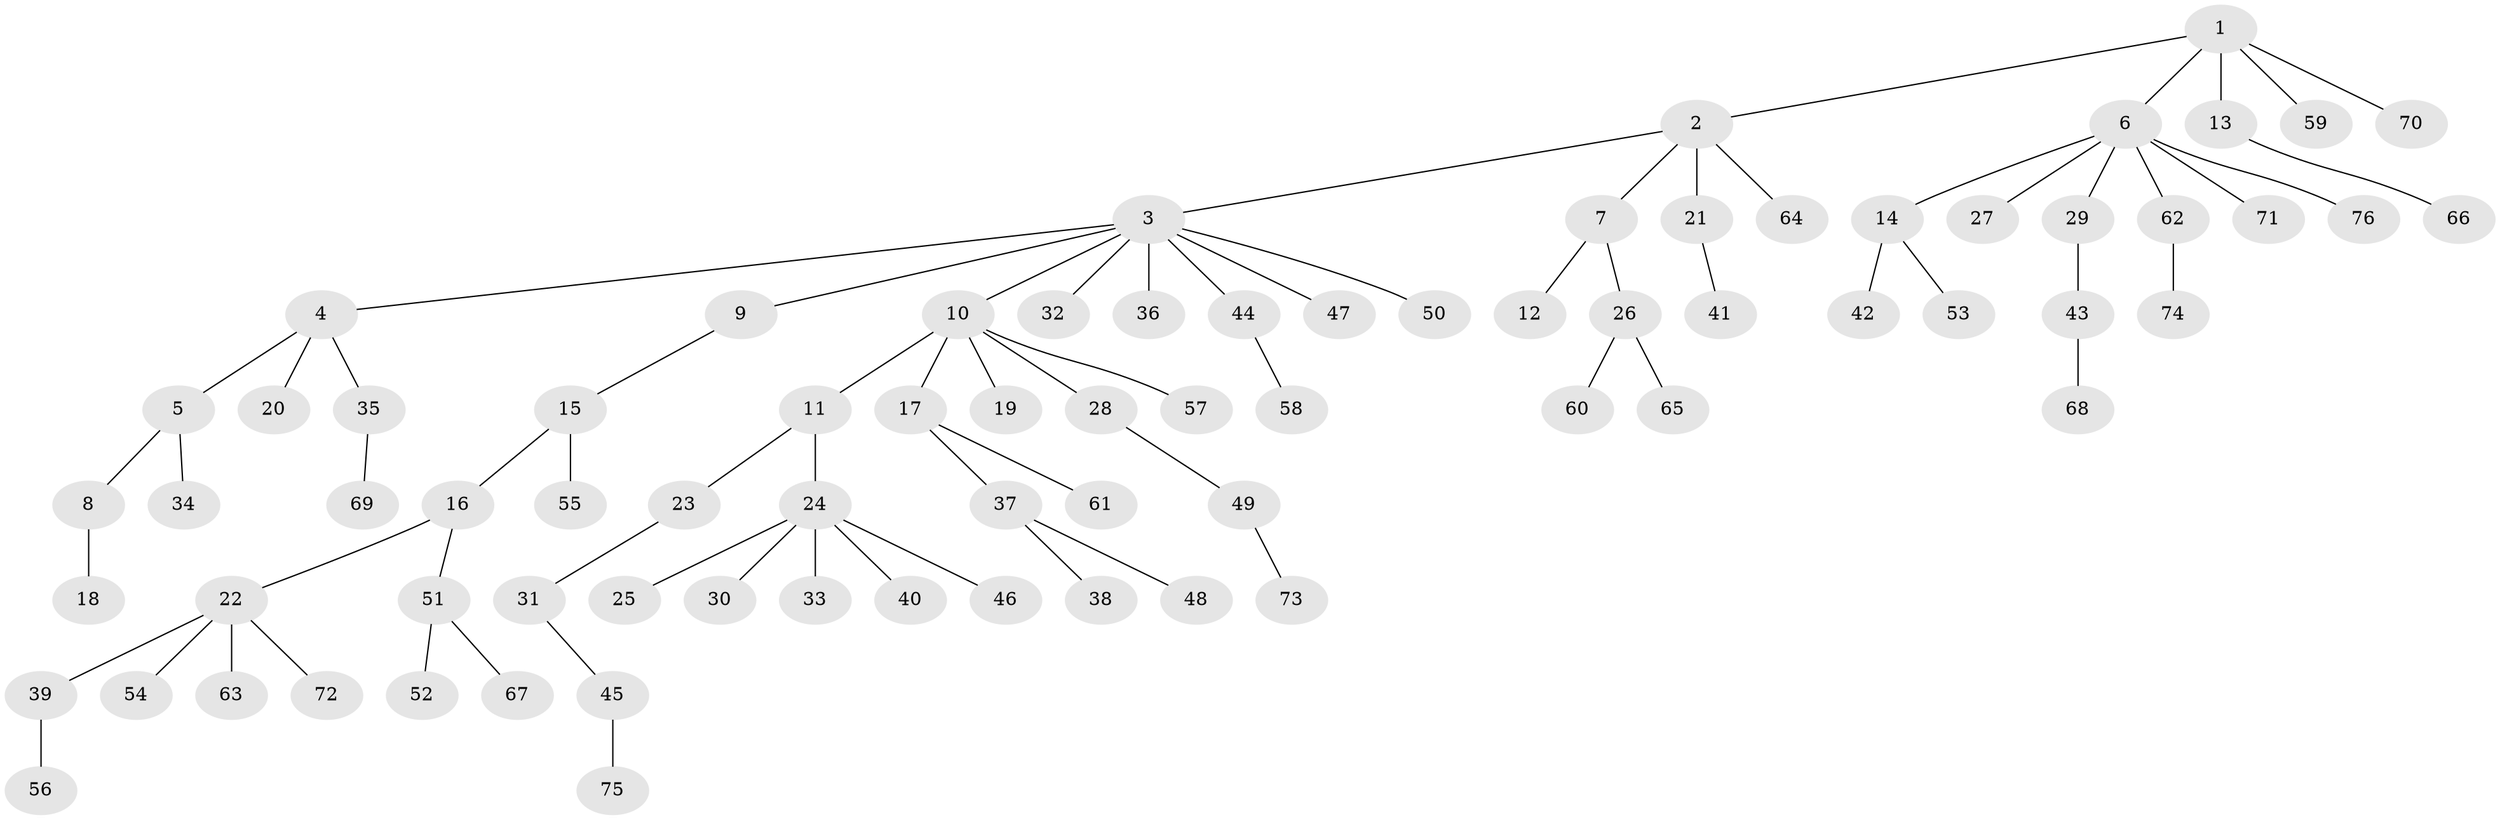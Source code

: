 // Generated by graph-tools (version 1.1) at 2025/15/03/09/25 04:15:25]
// undirected, 76 vertices, 75 edges
graph export_dot {
graph [start="1"]
  node [color=gray90,style=filled];
  1;
  2;
  3;
  4;
  5;
  6;
  7;
  8;
  9;
  10;
  11;
  12;
  13;
  14;
  15;
  16;
  17;
  18;
  19;
  20;
  21;
  22;
  23;
  24;
  25;
  26;
  27;
  28;
  29;
  30;
  31;
  32;
  33;
  34;
  35;
  36;
  37;
  38;
  39;
  40;
  41;
  42;
  43;
  44;
  45;
  46;
  47;
  48;
  49;
  50;
  51;
  52;
  53;
  54;
  55;
  56;
  57;
  58;
  59;
  60;
  61;
  62;
  63;
  64;
  65;
  66;
  67;
  68;
  69;
  70;
  71;
  72;
  73;
  74;
  75;
  76;
  1 -- 2;
  1 -- 6;
  1 -- 13;
  1 -- 59;
  1 -- 70;
  2 -- 3;
  2 -- 7;
  2 -- 21;
  2 -- 64;
  3 -- 4;
  3 -- 9;
  3 -- 10;
  3 -- 32;
  3 -- 36;
  3 -- 44;
  3 -- 47;
  3 -- 50;
  4 -- 5;
  4 -- 20;
  4 -- 35;
  5 -- 8;
  5 -- 34;
  6 -- 14;
  6 -- 27;
  6 -- 29;
  6 -- 62;
  6 -- 71;
  6 -- 76;
  7 -- 12;
  7 -- 26;
  8 -- 18;
  9 -- 15;
  10 -- 11;
  10 -- 17;
  10 -- 19;
  10 -- 28;
  10 -- 57;
  11 -- 23;
  11 -- 24;
  13 -- 66;
  14 -- 42;
  14 -- 53;
  15 -- 16;
  15 -- 55;
  16 -- 22;
  16 -- 51;
  17 -- 37;
  17 -- 61;
  21 -- 41;
  22 -- 39;
  22 -- 54;
  22 -- 63;
  22 -- 72;
  23 -- 31;
  24 -- 25;
  24 -- 30;
  24 -- 33;
  24 -- 40;
  24 -- 46;
  26 -- 60;
  26 -- 65;
  28 -- 49;
  29 -- 43;
  31 -- 45;
  35 -- 69;
  37 -- 38;
  37 -- 48;
  39 -- 56;
  43 -- 68;
  44 -- 58;
  45 -- 75;
  49 -- 73;
  51 -- 52;
  51 -- 67;
  62 -- 74;
}
